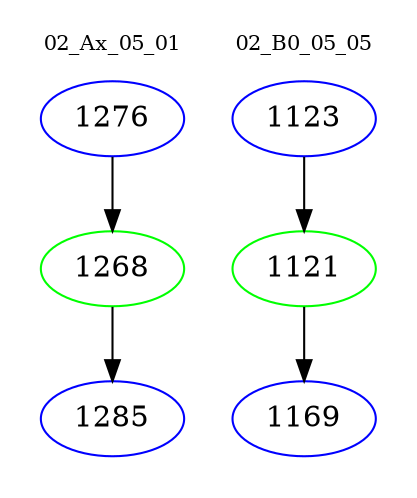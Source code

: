 digraph{
subgraph cluster_0 {
color = white
label = "02_Ax_05_01";
fontsize=10;
T0_1276 [label="1276", color="blue"]
T0_1276 -> T0_1268 [color="black"]
T0_1268 [label="1268", color="green"]
T0_1268 -> T0_1285 [color="black"]
T0_1285 [label="1285", color="blue"]
}
subgraph cluster_1 {
color = white
label = "02_B0_05_05";
fontsize=10;
T1_1123 [label="1123", color="blue"]
T1_1123 -> T1_1121 [color="black"]
T1_1121 [label="1121", color="green"]
T1_1121 -> T1_1169 [color="black"]
T1_1169 [label="1169", color="blue"]
}
}
